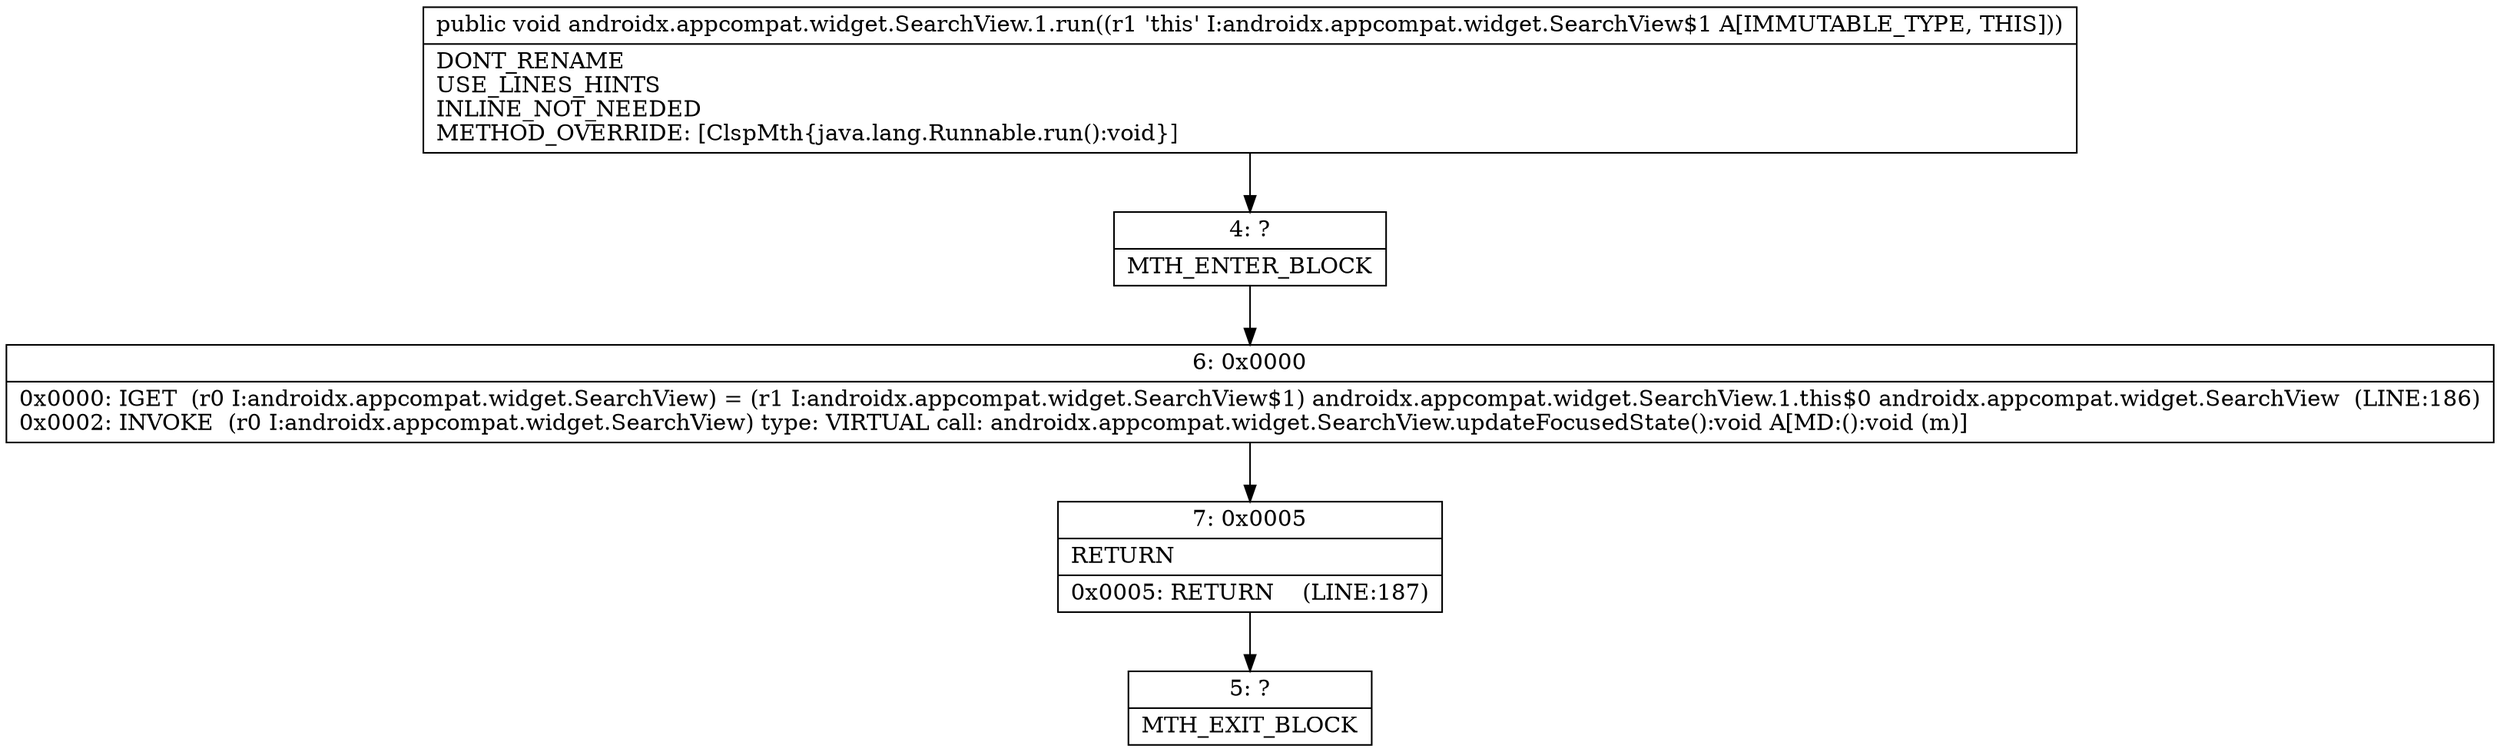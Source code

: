 digraph "CFG forandroidx.appcompat.widget.SearchView.1.run()V" {
Node_4 [shape=record,label="{4\:\ ?|MTH_ENTER_BLOCK\l}"];
Node_6 [shape=record,label="{6\:\ 0x0000|0x0000: IGET  (r0 I:androidx.appcompat.widget.SearchView) = (r1 I:androidx.appcompat.widget.SearchView$1) androidx.appcompat.widget.SearchView.1.this$0 androidx.appcompat.widget.SearchView  (LINE:186)\l0x0002: INVOKE  (r0 I:androidx.appcompat.widget.SearchView) type: VIRTUAL call: androidx.appcompat.widget.SearchView.updateFocusedState():void A[MD:():void (m)]\l}"];
Node_7 [shape=record,label="{7\:\ 0x0005|RETURN\l|0x0005: RETURN    (LINE:187)\l}"];
Node_5 [shape=record,label="{5\:\ ?|MTH_EXIT_BLOCK\l}"];
MethodNode[shape=record,label="{public void androidx.appcompat.widget.SearchView.1.run((r1 'this' I:androidx.appcompat.widget.SearchView$1 A[IMMUTABLE_TYPE, THIS]))  | DONT_RENAME\lUSE_LINES_HINTS\lINLINE_NOT_NEEDED\lMETHOD_OVERRIDE: [ClspMth\{java.lang.Runnable.run():void\}]\l}"];
MethodNode -> Node_4;Node_4 -> Node_6;
Node_6 -> Node_7;
Node_7 -> Node_5;
}

